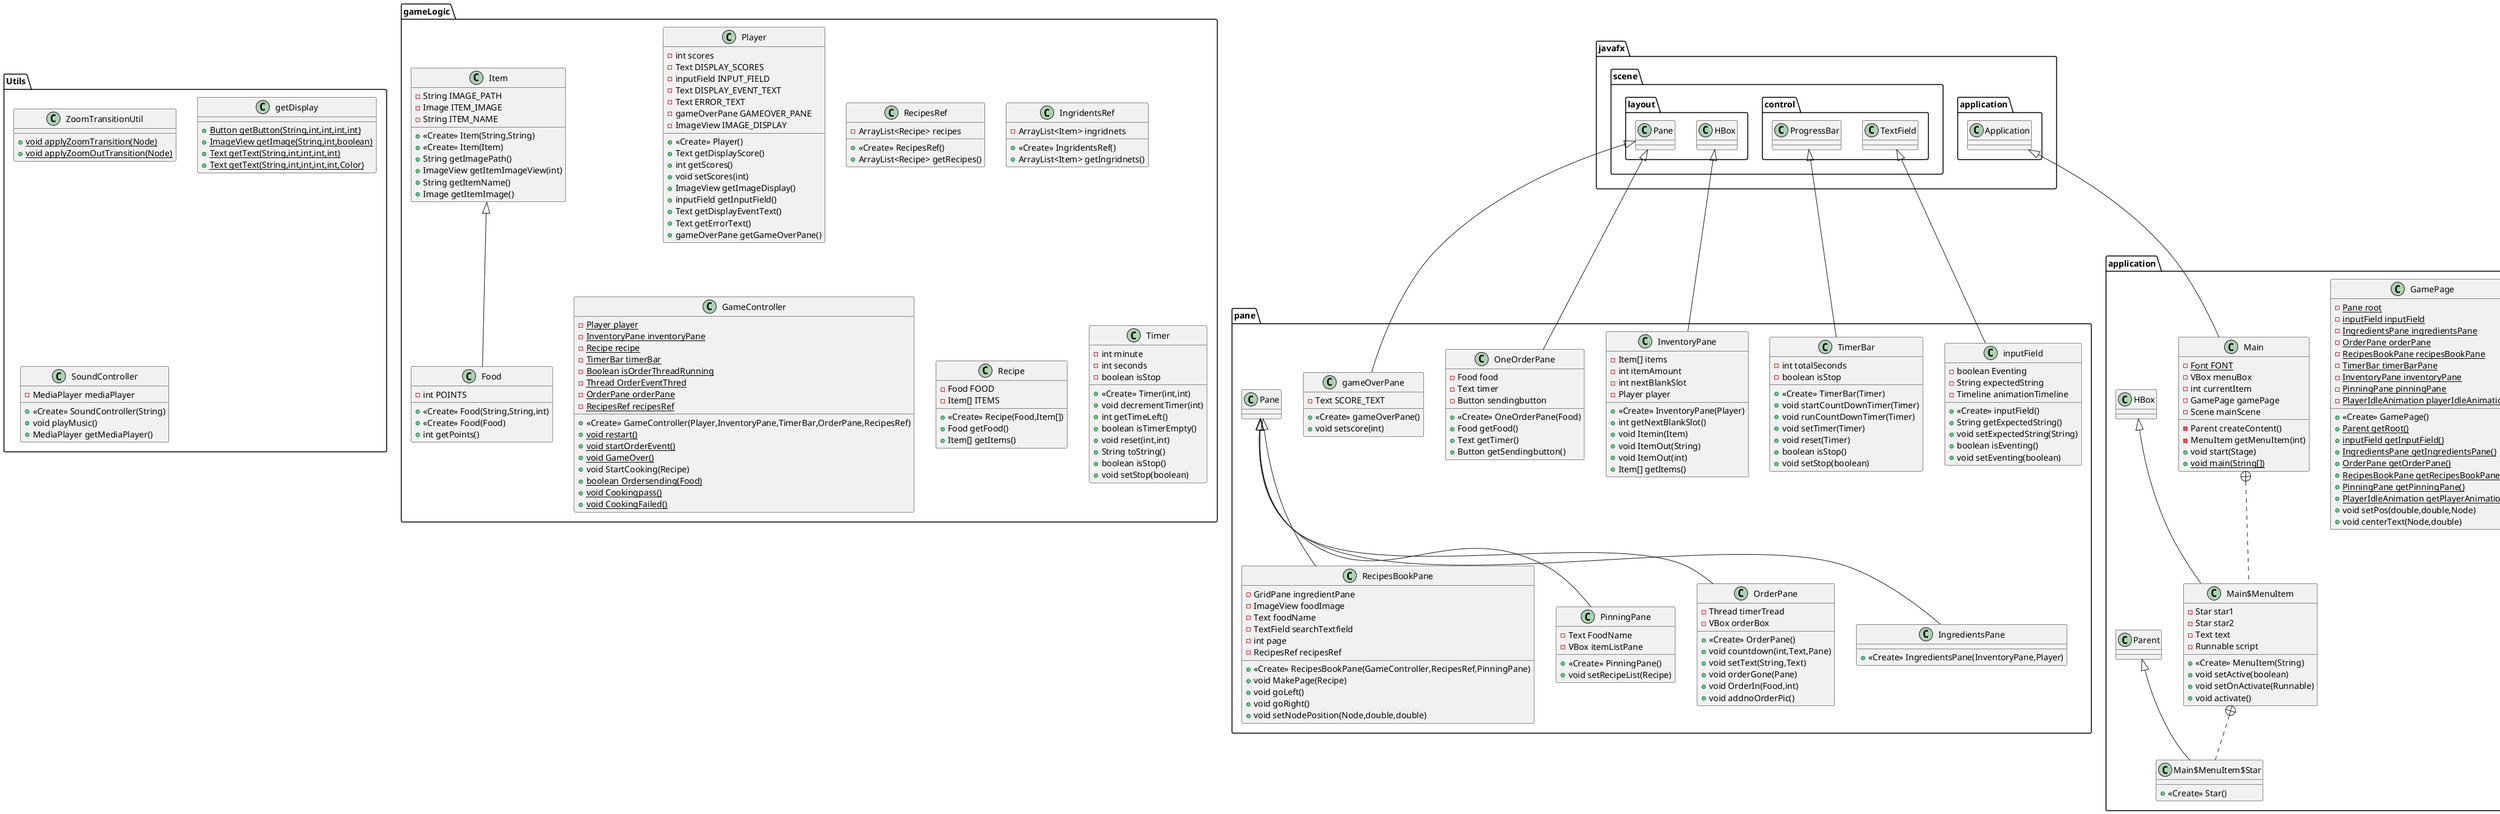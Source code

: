 @startuml
class pane.OrderPane {
- Thread timerTread
- VBox orderBox
+ <<Create>> OrderPane()
+ void countdown(int,Text,Pane)
+ void setText(String,Text)
+ void orderGone(Pane)
+ void OrderIn(Food,int)
+ void addnoOrderPic()
}
interface Animation.ButtonAnimation {
~ {static} void applyButtonAnimation(Button,Pane)
}
class pane.InventoryPane {
- Item[] items
- int itemAmount
- int nextBlankSlot
- Player player
+ <<Create>> InventoryPane(Player)
+ int getNextBlankSlot()
+ void Itemin(Item)
+ void ItemOut(String)
+ void ItemOut(int)
+ Item[] getItems()
}
class Utils.ZoomTransitionUtil {
+ {static} void applyZoomTransition(Node)
+ {static} void applyZoomOutTransition(Node)
}
class Animation.PlayerIdleAnimation {
- ImageView playerImageView
- Image playerImage1
- Image playerImage2
- Image happyImage1
- Image happyImage2
- Image sadImage1
- Image sadImage2
- Timeline idleAnimationTimeline
- Timeline happyAnimationTimeline
- Timeline sadAnimationTimeline
+ <<Create>> PlayerIdleAnimation()
+ ImageView getPlayerImageView()
+ void playAnimation()
+ void playHappyAnimation()
+ void playSadAnimation()
}
class Utils.getDisplay {
+ {static} Button getButton(String,int,int,int,int)
+ {static} ImageView getImage(String,int,boolean)
+ {static} Text getText(String,int,int,int,int)
+ {static} Text getText(String,int,int,int,int,Color)
}
class application.GamePage {
- {static} Pane root
- {static} inputField inputField
- {static} IngredientsPane ingredientsPane
- {static} OrderPane orderPane
- {static} RecipesBookPane recipesBookPane
- {static} TimerBar timerBarPane
- {static} InventoryPane inventoryPane
- {static} PinningPane pinningPane
- {static} PlayerIdleAnimation playerIdleAnimation
+ <<Create>> GamePage()
+ {static} Parent getRoot()
+ {static} inputField getInputField()
+ {static} IngredientsPane getIngredientsPane()
+ {static} OrderPane getOrderPane()
+ {static} RecipesBookPane getRecipesBookPane()
+ {static} PinningPane getPinningPane()
+ {static} PlayerIdleAnimation getPlayerAnimation()
+ void setPos(double,double,Node)
+ void centerText(Node,double)
}
class pane.IngredientsPane {
+ <<Create>> IngredientsPane(InventoryPane,Player)
}
class Animation.CookingFinishAnimation {
- ImageView imageView
- double initialX
- double initialY
+ <<Create>> CookingFinishAnimation(ImageView)
+ void playAnimation()
}
class gameLogic.Player {
- int scores
- Text DISPLAY_SCORES
- inputField INPUT_FIELD
- Text DISPLAY_EVENT_TEXT
- Text ERROR_TEXT
- gameOverPane GAMEOVER_PANE
- ImageView IMAGE_DISPLAY
+ <<Create>> Player()
+ Text getDisplayScore()
+ int getScores()
+ void setScores(int)
+ ImageView getImageDisplay()
+ inputField getInputField()
+ Text getDisplayEventText()
+ Text getErrorText()
+ gameOverPane getGameOverPane()
}
class pane.inputField {
- boolean Eventing
- String expectedString
- Timeline animationTimeline
+ <<Create>> inputField()
+ String getExpectedString()
+ void setExpectedString(String)
+ boolean isEventing()
+ void setEventing(boolean)
}
class application.Main {
- {static} Font FONT
- VBox menuBox
- int currentItem
- GamePage gamePage
- Scene mainScene
- Parent createContent()
- MenuItem getMenuItem(int)
+ void start(Stage)
+ {static} void main(String[])
}
class application.Main$MenuItem {
- Star star1
- Star star2
- Text text
- Runnable script
+ <<Create>> MenuItem(String)
+ void setActive(boolean)
+ void setOnActivate(Runnable)
+ void activate()
}
class application.Main$MenuItem$Star {
+ <<Create>> Star()
}
class gameLogic.RecipesRef {
- ArrayList<Recipe> recipes
+ <<Create>> RecipesRef()
+ ArrayList<Recipe> getRecipes()
}
class gameLogic.IngridentsRef {
- ArrayList<Item> ingridnets
+ <<Create>> IngridentsRef()
+ ArrayList<Item> getIngridnets()
}
class buttons.AnimatedOtherButton {
+ {static} void applyButtonAnimation(Button)
}
class pane.RecipesBookPane {
- GridPane ingredientPane
- ImageView foodImage
- Text foodName
- TextField searchTextfield
- int page
- RecipesRef recipesRef
+ <<Create>> RecipesBookPane(GameController,RecipesRef,PinningPane)
+ void MakePage(Recipe)
+ void goLeft()
+ void goRight()
+ void setNodePosition(Node,double,double)
}
abstract class Animation.PlayerAnimation {
# ImageView playerImageView
+ <<Create>> PlayerAnimation(ImageView)
+ {abstract}void playAnimation()
}
class gameLogic.GameController {
- {static} Player player
- {static} InventoryPane inventoryPane
- {static} Recipe recipe
- {static} TimerBar timerBar
- {static} Boolean isOrderThreadRunning
- {static} Thread OrderEventThred
- {static} OrderPane orderPane
- {static} RecipesRef recipesRef
+ <<Create>> GameController(Player,InventoryPane,TimerBar,OrderPane,RecipesRef)
+ {static} void restart()
+ {static} void startOrderEvent()
+ {static} void GameOver()
+ void StartCooking(Recipe)
+ {static} boolean Ordersending(Food)
+ {static} void Cookingpass()
+ {static} void CookingFailed()
}
class pane.PinningPane {
- Text FoodName
- VBox itemListPane
+ <<Create>> PinningPane()
+ void setRecipeList(Recipe)
}
class pane.TimerBar {
- int totalSeconds
- boolean isStop
+ <<Create>> TimerBar(Timer)
+ void startCountDownTimer(Timer)
+ void runCountDownTimer(Timer)
+ void setTimer(Timer)
+ void reset(Timer)
+ boolean isStop()
+ void setStop(boolean)
}
class pane.OneOrderPane {
- Food food
- Text timer
- Button sendingbutton
+ <<Create>> OneOrderPane(Food)
+ Food getFood()
+ Text getTimer()
+ Button getSendingbutton()
}
class gameLogic.Item {
- String IMAGE_PATH
- Image ITEM_IMAGE
- String ITEM_NAME
+ <<Create>> Item(String,String)
+ <<Create>> Item(Item)
+ String getImagePath()
+ ImageView getItemImageView(int)
+ String getItemName()
+ Image getItemImage()
}
class gameLogic.Recipe {
- Food FOOD
- Item[] ITEMS
+ <<Create>> Recipe(Food,Item[])
+ Food getFood()
+ Item[] getItems()
}
class buttons.RecipeButton {
+ {static} void applyButtonAnimation(Button,Pane)
}
class pane.gameOverPane {
- Text SCORE_TEXT
+ <<Create>> gameOverPane()
+ void setscore(int)
}
class Utils.SoundController {
- MediaPlayer mediaPlayer
+ <<Create>> SoundController(String)
+ void playMusic()
+ MediaPlayer getMediaPlayer()
}
class gameLogic.Food {
- int POINTS
+ <<Create>> Food(String,String,int)
+ <<Create>> Food(Food)
+ int getPoints()
}
class gameLogic.Timer {
- int minute
- int seconds
- boolean isStop
+ <<Create>> Timer(int,int)
+ void decrementTimer(int)
+ int getTimeLeft()
+ boolean isTimerEmpty()
+ void reset(int,int)
+ String toString()
+ boolean isStop()
+ void setStop(boolean)
}
class buttons.IngredientButton {
+ {static} void applyButtonAnimation(Button,Pane)
}
class buttons.OrderButtonAnimation {
+ {static} void applyButtonAnimation(Button,Pane)
}


pane.Pane <|-- pane.OrderPane
javafx.scene.layout.HBox <|-- pane.InventoryPane
Animation.PlayerAnimation <|-- Animation.PlayerIdleAnimation
pane.Pane <|-- pane.IngredientsPane
Animation.PlayerAnimation <|-- Animation.CookingFinishAnimation
javafx.scene.control.TextField <|-- pane.inputField
javafx.application.Application <|-- application.Main
application.Main +.. application.Main$MenuItem
application.HBox <|-- application.Main$MenuItem
application.Main$MenuItem +.. application.Main$MenuItem$Star
application.Parent <|-- application.Main$MenuItem$Star
Animation.ButtonAnimation <|.. buttons.AnimatedOtherButton
pane.Pane <|-- pane.RecipesBookPane
pane.Pane <|-- pane.PinningPane
javafx.scene.control.ProgressBar <|-- pane.TimerBar
javafx.scene.layout.Pane <|-- pane.OneOrderPane
Animation.ButtonAnimation <|.. buttons.RecipeButton
javafx.scene.layout.Pane <|-- pane.gameOverPane
gameLogic.Item <|-- gameLogic.Food
Animation.ButtonAnimation <|.. buttons.IngredientButton
Animation.ButtonAnimation <|.. buttons.OrderButtonAnimation
@enduml